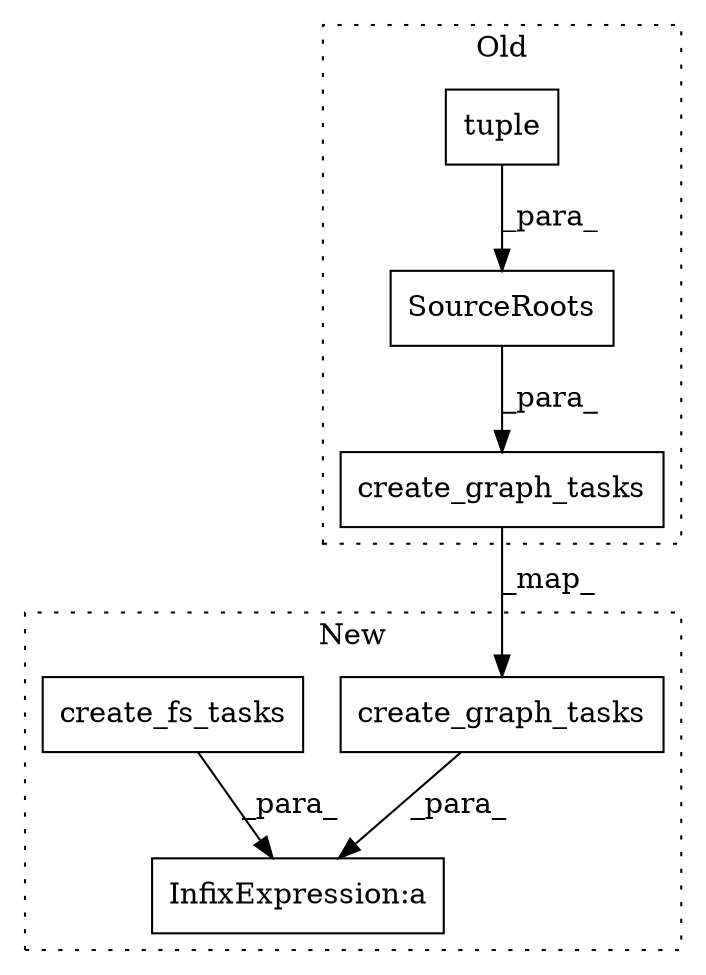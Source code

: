 digraph G {
subgraph cluster0 {
1 [label="create_graph_tasks" a="32" s="6246,6338" l="19,1" shape="box"];
4 [label="tuple" a="32" s="6330" l="7" shape="box"];
5 [label="SourceRoots" a="32" s="6302,6337" l="12,1" shape="box"];
label = "Old";
style="dotted";
}
subgraph cluster1 {
2 [label="create_graph_tasks" a="32" s="6320,6375" l="19,1" shape="box"];
3 [label="InfixExpression:a" a="27" s="6317" l="3" shape="box"];
6 [label="create_fs_tasks" a="32" s="6285,6316" l="16,1" shape="box"];
label = "New";
style="dotted";
}
1 -> 2 [label="_map_"];
2 -> 3 [label="_para_"];
4 -> 5 [label="_para_"];
5 -> 1 [label="_para_"];
6 -> 3 [label="_para_"];
}